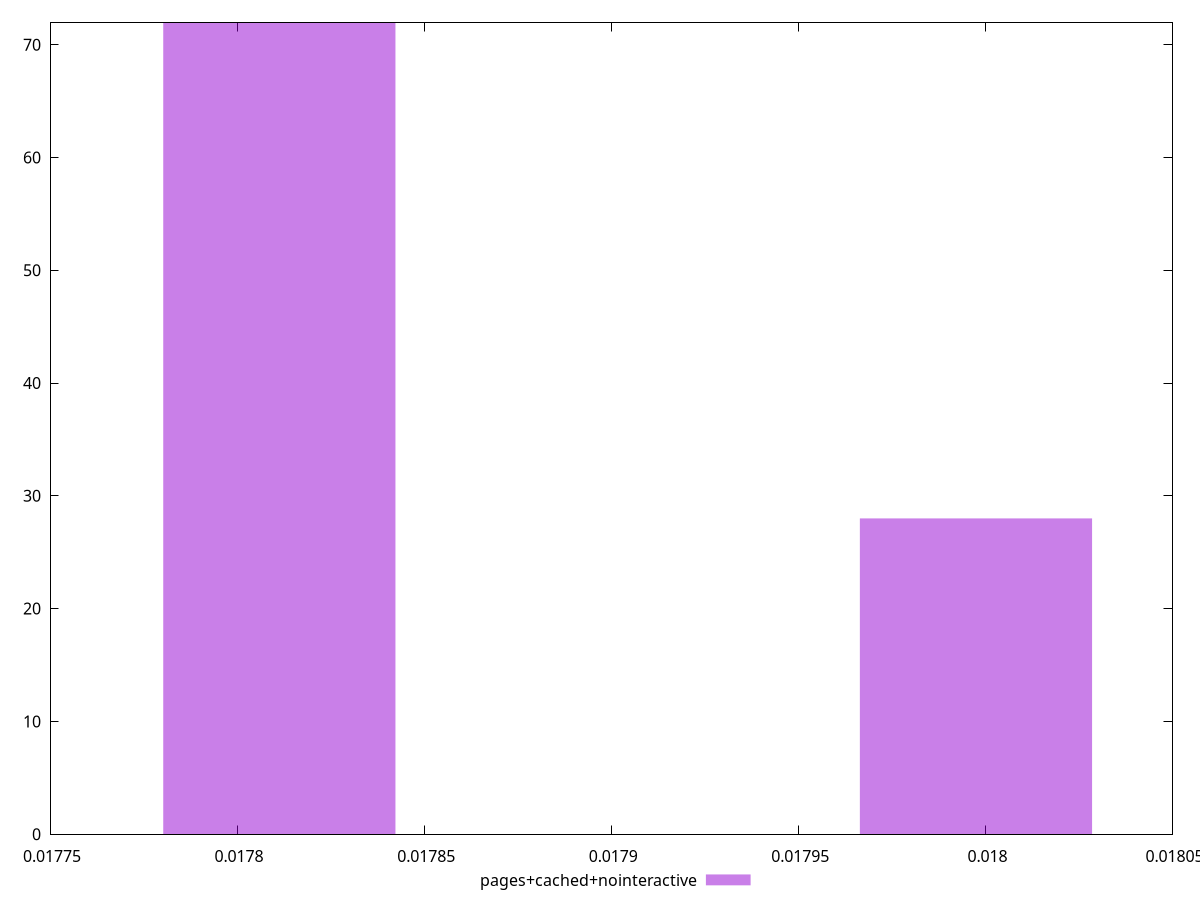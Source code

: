 $_pagesCachedNointeractive <<EOF
0.017997475901686807 28
0.017811295116496945 72
EOF
set key outside below
set terminal pngcairo
set output "report_00005_2020-11-02T22-26-11.212Z/total-byte-weight/pages+cached+nointeractive//hist.png"
set yrange [0:72]
set boxwidth 0.00006206026172995451
set style fill transparent solid 0.5 noborder
plot $_pagesCachedNointeractive title "pages+cached+nointeractive" with boxes ,